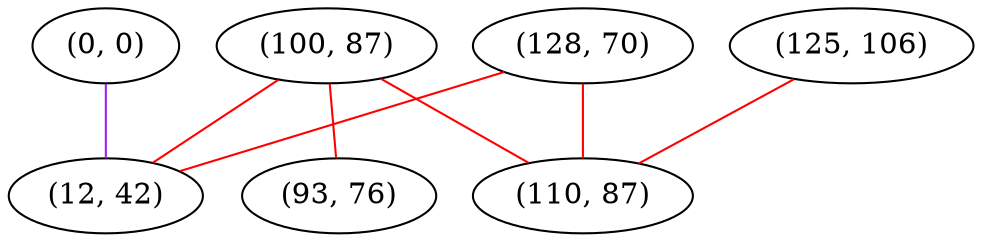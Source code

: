 graph "" {
"(0, 0)";
"(125, 106)";
"(100, 87)";
"(128, 70)";
"(93, 76)";
"(12, 42)";
"(110, 87)";
"(0, 0)" -- "(12, 42)"  [color=purple, key=0, weight=4];
"(125, 106)" -- "(110, 87)"  [color=red, key=0, weight=1];
"(100, 87)" -- "(12, 42)"  [color=red, key=0, weight=1];
"(100, 87)" -- "(93, 76)"  [color=red, key=0, weight=1];
"(100, 87)" -- "(110, 87)"  [color=red, key=0, weight=1];
"(128, 70)" -- "(12, 42)"  [color=red, key=0, weight=1];
"(128, 70)" -- "(110, 87)"  [color=red, key=0, weight=1];
}
